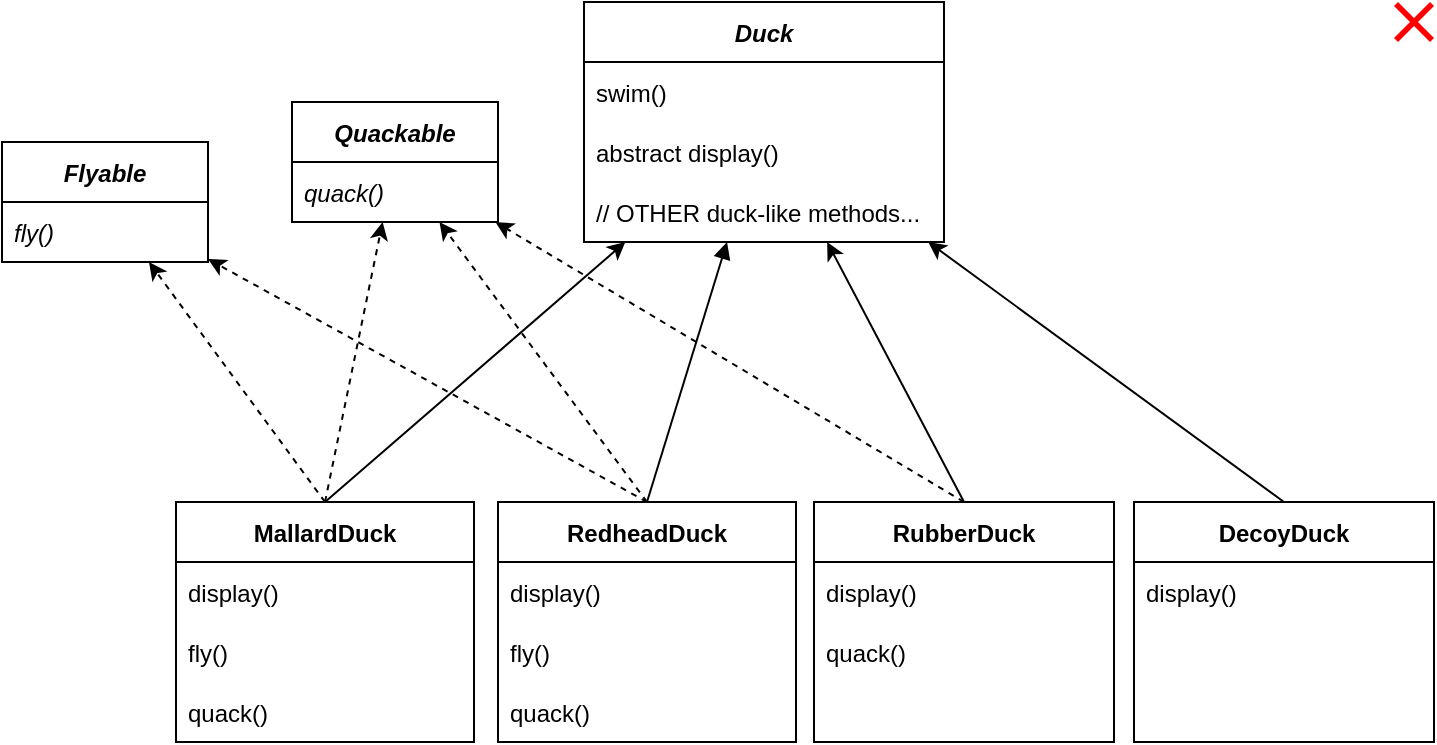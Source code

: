 <mxfile version="20.7.4" type="device"><diagram id="ahAyE9eUKxN_0jiChCt0" name="Sayfa -1"><mxGraphModel dx="1404" dy="837" grid="1" gridSize="10" guides="1" tooltips="1" connect="1" arrows="1" fold="1" page="1" pageScale="1" pageWidth="827" pageHeight="1169" math="0" shadow="0"><root><mxCell id="0"/><mxCell id="1" parent="0"/><mxCell id="Ut0jkyPo9jxcRKWnvp_2-1" value="Duck" style="swimlane;fontStyle=3;childLayout=stackLayout;horizontal=1;startSize=30;horizontalStack=0;resizeParent=1;resizeParentMax=0;resizeLast=0;collapsible=1;marginBottom=0;" parent="1" vertex="1"><mxGeometry x="411" y="430" width="180" height="120" as="geometry"/></mxCell><mxCell id="Ut0jkyPo9jxcRKWnvp_2-3" value="swim()" style="text;strokeColor=none;fillColor=none;align=left;verticalAlign=middle;spacingLeft=4;spacingRight=4;overflow=hidden;points=[[0,0.5],[1,0.5]];portConstraint=eastwest;rotatable=0;" parent="Ut0jkyPo9jxcRKWnvp_2-1" vertex="1"><mxGeometry y="30" width="180" height="30" as="geometry"/></mxCell><mxCell id="Ut0jkyPo9jxcRKWnvp_2-4" value="abstract display()" style="text;strokeColor=none;fillColor=none;align=left;verticalAlign=middle;spacingLeft=4;spacingRight=4;overflow=hidden;points=[[0,0.5],[1,0.5]];portConstraint=eastwest;rotatable=0;fontStyle=0" parent="Ut0jkyPo9jxcRKWnvp_2-1" vertex="1"><mxGeometry y="60" width="180" height="30" as="geometry"/></mxCell><mxCell id="Ut0jkyPo9jxcRKWnvp_2-5" value="// OTHER duck-like methods..." style="text;strokeColor=none;fillColor=none;align=left;verticalAlign=middle;spacingLeft=4;spacingRight=4;overflow=hidden;points=[[0,0.5],[1,0.5]];portConstraint=eastwest;rotatable=0;" parent="Ut0jkyPo9jxcRKWnvp_2-1" vertex="1"><mxGeometry y="90" width="180" height="30" as="geometry"/></mxCell><mxCell id="Ut0jkyPo9jxcRKWnvp_2-6" value="MallardDuck" style="swimlane;fontStyle=1;childLayout=stackLayout;horizontal=1;startSize=30;horizontalStack=0;resizeParent=1;resizeParentMax=0;resizeLast=0;collapsible=1;marginBottom=0;" parent="1" vertex="1"><mxGeometry x="207" y="680" width="149" height="120" as="geometry"/></mxCell><mxCell id="Ut0jkyPo9jxcRKWnvp_2-7" value="display()" style="text;strokeColor=none;fillColor=none;align=left;verticalAlign=middle;spacingLeft=4;spacingRight=4;overflow=hidden;points=[[0,0.5],[1,0.5]];portConstraint=eastwest;rotatable=0;" parent="Ut0jkyPo9jxcRKWnvp_2-6" vertex="1"><mxGeometry y="30" width="149" height="30" as="geometry"/></mxCell><mxCell id="Ut0jkyPo9jxcRKWnvp_2-9" value="fly()" style="text;strokeColor=none;fillColor=none;align=left;verticalAlign=middle;spacingLeft=4;spacingRight=4;overflow=hidden;points=[[0,0.5],[1,0.5]];portConstraint=eastwest;rotatable=0;" parent="Ut0jkyPo9jxcRKWnvp_2-6" vertex="1"><mxGeometry y="60" width="149" height="30" as="geometry"/></mxCell><mxCell id="PNBSKTLZaQonCT8l5AjJ-1" value="quack()" style="text;strokeColor=none;fillColor=none;align=left;verticalAlign=middle;spacingLeft=4;spacingRight=4;overflow=hidden;points=[[0,0.5],[1,0.5]];portConstraint=eastwest;rotatable=0;" parent="Ut0jkyPo9jxcRKWnvp_2-6" vertex="1"><mxGeometry y="90" width="149" height="30" as="geometry"/></mxCell><mxCell id="Ut0jkyPo9jxcRKWnvp_2-10" value="RedheadDuck" style="swimlane;fontStyle=1;childLayout=stackLayout;horizontal=1;startSize=30;horizontalStack=0;resizeParent=1;resizeParentMax=0;resizeLast=0;collapsible=1;marginBottom=0;" parent="1" vertex="1"><mxGeometry x="368" y="680" width="149" height="120" as="geometry"/></mxCell><mxCell id="Ut0jkyPo9jxcRKWnvp_2-11" value="display()" style="text;strokeColor=none;fillColor=none;align=left;verticalAlign=middle;spacingLeft=4;spacingRight=4;overflow=hidden;points=[[0,0.5],[1,0.5]];portConstraint=eastwest;rotatable=0;" parent="Ut0jkyPo9jxcRKWnvp_2-10" vertex="1"><mxGeometry y="30" width="149" height="30" as="geometry"/></mxCell><mxCell id="Ut0jkyPo9jxcRKWnvp_2-12" value="fly()" style="text;strokeColor=none;fillColor=none;align=left;verticalAlign=middle;spacingLeft=4;spacingRight=4;overflow=hidden;points=[[0,0.5],[1,0.5]];portConstraint=eastwest;rotatable=0;" parent="Ut0jkyPo9jxcRKWnvp_2-10" vertex="1"><mxGeometry y="60" width="149" height="30" as="geometry"/></mxCell><mxCell id="PNBSKTLZaQonCT8l5AjJ-2" value="quack()" style="text;strokeColor=none;fillColor=none;align=left;verticalAlign=middle;spacingLeft=4;spacingRight=4;overflow=hidden;points=[[0,0.5],[1,0.5]];portConstraint=eastwest;rotatable=0;" parent="Ut0jkyPo9jxcRKWnvp_2-10" vertex="1"><mxGeometry y="90" width="149" height="30" as="geometry"/></mxCell><mxCell id="Ut0jkyPo9jxcRKWnvp_2-16" value="" style="endArrow=classic;html=1;rounded=0;exitX=0.5;exitY=0;exitDx=0;exitDy=0;" parent="1" source="Ut0jkyPo9jxcRKWnvp_2-6" target="Ut0jkyPo9jxcRKWnvp_2-1" edge="1"><mxGeometry width="50" height="50" relative="1" as="geometry"><mxPoint x="481" y="670" as="sourcePoint"/><mxPoint x="441" y="620" as="targetPoint"/></mxGeometry></mxCell><mxCell id="Ut0jkyPo9jxcRKWnvp_2-17" value="" style="endArrow=block;html=1;rounded=0;exitX=0.5;exitY=0;exitDx=0;exitDy=0;startArrow=none;startFill=0;strokeWidth=1;strokeColor=default;" parent="1" source="Ut0jkyPo9jxcRKWnvp_2-10" target="Ut0jkyPo9jxcRKWnvp_2-1" edge="1"><mxGeometry width="50" height="50" relative="1" as="geometry"><mxPoint x="471" y="850" as="sourcePoint"/><mxPoint x="491" y="670" as="targetPoint"/></mxGeometry></mxCell><mxCell id="fZ_BspLXWqTUvN2CQVIy-2" value="RubberDuck" style="swimlane;fontStyle=1;childLayout=stackLayout;horizontal=1;startSize=30;horizontalStack=0;resizeParent=1;resizeParentMax=0;resizeLast=0;collapsible=1;marginBottom=0;" parent="1" vertex="1"><mxGeometry x="526" y="680" width="150" height="120" as="geometry"/></mxCell><mxCell id="fZ_BspLXWqTUvN2CQVIy-7" value="display()" style="text;strokeColor=none;fillColor=none;align=left;verticalAlign=middle;spacingLeft=4;spacingRight=4;overflow=hidden;points=[[0,0.5],[1,0.5]];portConstraint=eastwest;rotatable=0;" parent="fZ_BspLXWqTUvN2CQVIy-2" vertex="1"><mxGeometry y="30" width="150" height="30" as="geometry"/></mxCell><mxCell id="fZ_BspLXWqTUvN2CQVIy-3" value="quack()" style="text;strokeColor=none;fillColor=none;align=left;verticalAlign=middle;spacingLeft=4;spacingRight=4;overflow=hidden;points=[[0,0.5],[1,0.5]];portConstraint=eastwest;rotatable=0;" parent="fZ_BspLXWqTUvN2CQVIy-2" vertex="1"><mxGeometry y="60" width="150" height="30" as="geometry"/></mxCell><mxCell id="2CV6e-v8XNil0Wr0ahHt-1" style="text;strokeColor=none;fillColor=none;align=left;verticalAlign=middle;spacingLeft=4;spacingRight=4;overflow=hidden;points=[[0,0.5],[1,0.5]];portConstraint=eastwest;rotatable=0;" parent="fZ_BspLXWqTUvN2CQVIy-2" vertex="1"><mxGeometry y="90" width="150" height="30" as="geometry"/></mxCell><mxCell id="fZ_BspLXWqTUvN2CQVIy-6" value="" style="endArrow=classic;html=1;rounded=0;exitX=0.5;exitY=0;exitDx=0;exitDy=0;" parent="1" source="fZ_BspLXWqTUvN2CQVIy-2" target="Ut0jkyPo9jxcRKWnvp_2-1" edge="1"><mxGeometry width="50" height="50" relative="1" as="geometry"><mxPoint x="361" y="690" as="sourcePoint"/><mxPoint x="426.625" y="620" as="targetPoint"/></mxGeometry></mxCell><mxCell id="2CV6e-v8XNil0Wr0ahHt-2" value="DecoyDuck" style="swimlane;fontStyle=1;childLayout=stackLayout;horizontal=1;startSize=30;horizontalStack=0;resizeParent=1;resizeParentMax=0;resizeLast=0;collapsible=1;marginBottom=0;" parent="1" vertex="1"><mxGeometry x="686" y="680" width="150" height="120" as="geometry"/></mxCell><mxCell id="2CV6e-v8XNil0Wr0ahHt-3" value="display()" style="text;strokeColor=none;fillColor=none;align=left;verticalAlign=middle;spacingLeft=4;spacingRight=4;overflow=hidden;points=[[0,0.5],[1,0.5]];portConstraint=eastwest;rotatable=0;" parent="2CV6e-v8XNil0Wr0ahHt-2" vertex="1"><mxGeometry y="30" width="150" height="30" as="geometry"/></mxCell><mxCell id="2CV6e-v8XNil0Wr0ahHt-5" style="text;strokeColor=none;fillColor=none;align=left;verticalAlign=middle;spacingLeft=4;spacingRight=4;overflow=hidden;points=[[0,0.5],[1,0.5]];portConstraint=eastwest;rotatable=0;" parent="2CV6e-v8XNil0Wr0ahHt-2" vertex="1"><mxGeometry y="60" width="150" height="30" as="geometry"/></mxCell><mxCell id="2CV6e-v8XNil0Wr0ahHt-6" style="text;strokeColor=none;fillColor=none;align=left;verticalAlign=middle;spacingLeft=4;spacingRight=4;overflow=hidden;points=[[0,0.5],[1,0.5]];portConstraint=eastwest;rotatable=0;" parent="2CV6e-v8XNil0Wr0ahHt-2" vertex="1"><mxGeometry y="90" width="150" height="30" as="geometry"/></mxCell><mxCell id="2CV6e-v8XNil0Wr0ahHt-8" value="" style="endArrow=classic;html=1;rounded=0;exitX=0.5;exitY=0;exitDx=0;exitDy=0;" parent="1" source="2CV6e-v8XNil0Wr0ahHt-2" target="Ut0jkyPo9jxcRKWnvp_2-1" edge="1"><mxGeometry width="50" height="50" relative="1" as="geometry"><mxPoint x="611" y="690" as="sourcePoint"/><mxPoint x="542.579" y="560" as="targetPoint"/></mxGeometry></mxCell><mxCell id="2CV6e-v8XNil0Wr0ahHt-10" value="Quackable" style="swimlane;fontStyle=3;childLayout=stackLayout;horizontal=1;startSize=30;horizontalStack=0;resizeParent=1;resizeParentMax=0;resizeLast=0;collapsible=1;marginBottom=0;" parent="1" vertex="1"><mxGeometry x="265" y="480" width="103" height="60" as="geometry"/></mxCell><mxCell id="2CV6e-v8XNil0Wr0ahHt-13" value="quack()" style="text;strokeColor=none;fillColor=none;align=left;verticalAlign=middle;spacingLeft=4;spacingRight=4;overflow=hidden;points=[[0,0.5],[1,0.5]];portConstraint=eastwest;rotatable=0;fontStyle=2" parent="2CV6e-v8XNil0Wr0ahHt-10" vertex="1"><mxGeometry y="30" width="103" height="30" as="geometry"/></mxCell><mxCell id="2CV6e-v8XNil0Wr0ahHt-14" value="Flyable" style="swimlane;fontStyle=3;childLayout=stackLayout;horizontal=1;startSize=30;horizontalStack=0;resizeParent=1;resizeParentMax=0;resizeLast=0;collapsible=1;marginBottom=0;" parent="1" vertex="1"><mxGeometry x="120" y="500" width="103" height="60" as="geometry"/></mxCell><mxCell id="2CV6e-v8XNil0Wr0ahHt-15" value="fly()" style="text;strokeColor=none;fillColor=none;align=left;verticalAlign=middle;spacingLeft=4;spacingRight=4;overflow=hidden;points=[[0,0.5],[1,0.5]];portConstraint=eastwest;rotatable=0;fontStyle=2" parent="2CV6e-v8XNil0Wr0ahHt-14" vertex="1"><mxGeometry y="30" width="103" height="30" as="geometry"/></mxCell><mxCell id="2CV6e-v8XNil0Wr0ahHt-16" value="" style="endArrow=classic;html=1;rounded=0;exitX=0.5;exitY=0;exitDx=0;exitDy=0;dashed=1;" parent="1" source="Ut0jkyPo9jxcRKWnvp_2-6" target="2CV6e-v8XNil0Wr0ahHt-14" edge="1"><mxGeometry width="50" height="50" relative="1" as="geometry"><mxPoint x="291.5" y="690" as="sourcePoint"/><mxPoint x="441.684" y="560" as="targetPoint"/></mxGeometry></mxCell><mxCell id="2CV6e-v8XNil0Wr0ahHt-17" value="" style="endArrow=classic;html=1;rounded=0;exitX=0.5;exitY=0;exitDx=0;exitDy=0;dashed=1;" parent="1" source="Ut0jkyPo9jxcRKWnvp_2-6" target="2CV6e-v8XNil0Wr0ahHt-10" edge="1"><mxGeometry width="50" height="50" relative="1" as="geometry"><mxPoint x="291.5" y="690" as="sourcePoint"/><mxPoint x="163.5" y="570" as="targetPoint"/></mxGeometry></mxCell><mxCell id="2CV6e-v8XNil0Wr0ahHt-18" value="" style="endArrow=classic;html=1;rounded=0;exitX=0.5;exitY=0;exitDx=0;exitDy=0;dashed=1;" parent="1" source="fZ_BspLXWqTUvN2CQVIy-2" target="2CV6e-v8XNil0Wr0ahHt-10" edge="1"><mxGeometry width="50" height="50" relative="1" as="geometry"><mxPoint x="291.5" y="690" as="sourcePoint"/><mxPoint x="320.324" y="550" as="targetPoint"/></mxGeometry></mxCell><mxCell id="2CV6e-v8XNil0Wr0ahHt-19" value="" style="endArrow=classic;html=1;rounded=0;exitX=0.5;exitY=0;exitDx=0;exitDy=0;dashed=1;" parent="1" source="Ut0jkyPo9jxcRKWnvp_2-10" target="2CV6e-v8XNil0Wr0ahHt-14" edge="1"><mxGeometry width="50" height="50" relative="1" as="geometry"><mxPoint x="291.5" y="690" as="sourcePoint"/><mxPoint x="320.324" y="550" as="targetPoint"/></mxGeometry></mxCell><mxCell id="2CV6e-v8XNil0Wr0ahHt-20" value="" style="endArrow=classic;html=1;rounded=0;exitX=0.5;exitY=0;exitDx=0;exitDy=0;dashed=1;" parent="1" source="Ut0jkyPo9jxcRKWnvp_2-10" target="2CV6e-v8XNil0Wr0ahHt-10" edge="1"><mxGeometry width="50" height="50" relative="1" as="geometry"><mxPoint x="291.5" y="690" as="sourcePoint"/><mxPoint x="320.324" y="550" as="targetPoint"/></mxGeometry></mxCell><mxCell id="5SUjs41XrcfK2r2fFNj8-1" value="" style="shape=mxgraph.mockup.markup.redX;fillColor=#ff0000;html=1;shadow=0;strokeColor=none;" vertex="1" parent="1"><mxGeometry x="816" y="430" width="20" height="20" as="geometry"/></mxCell></root></mxGraphModel></diagram></mxfile>